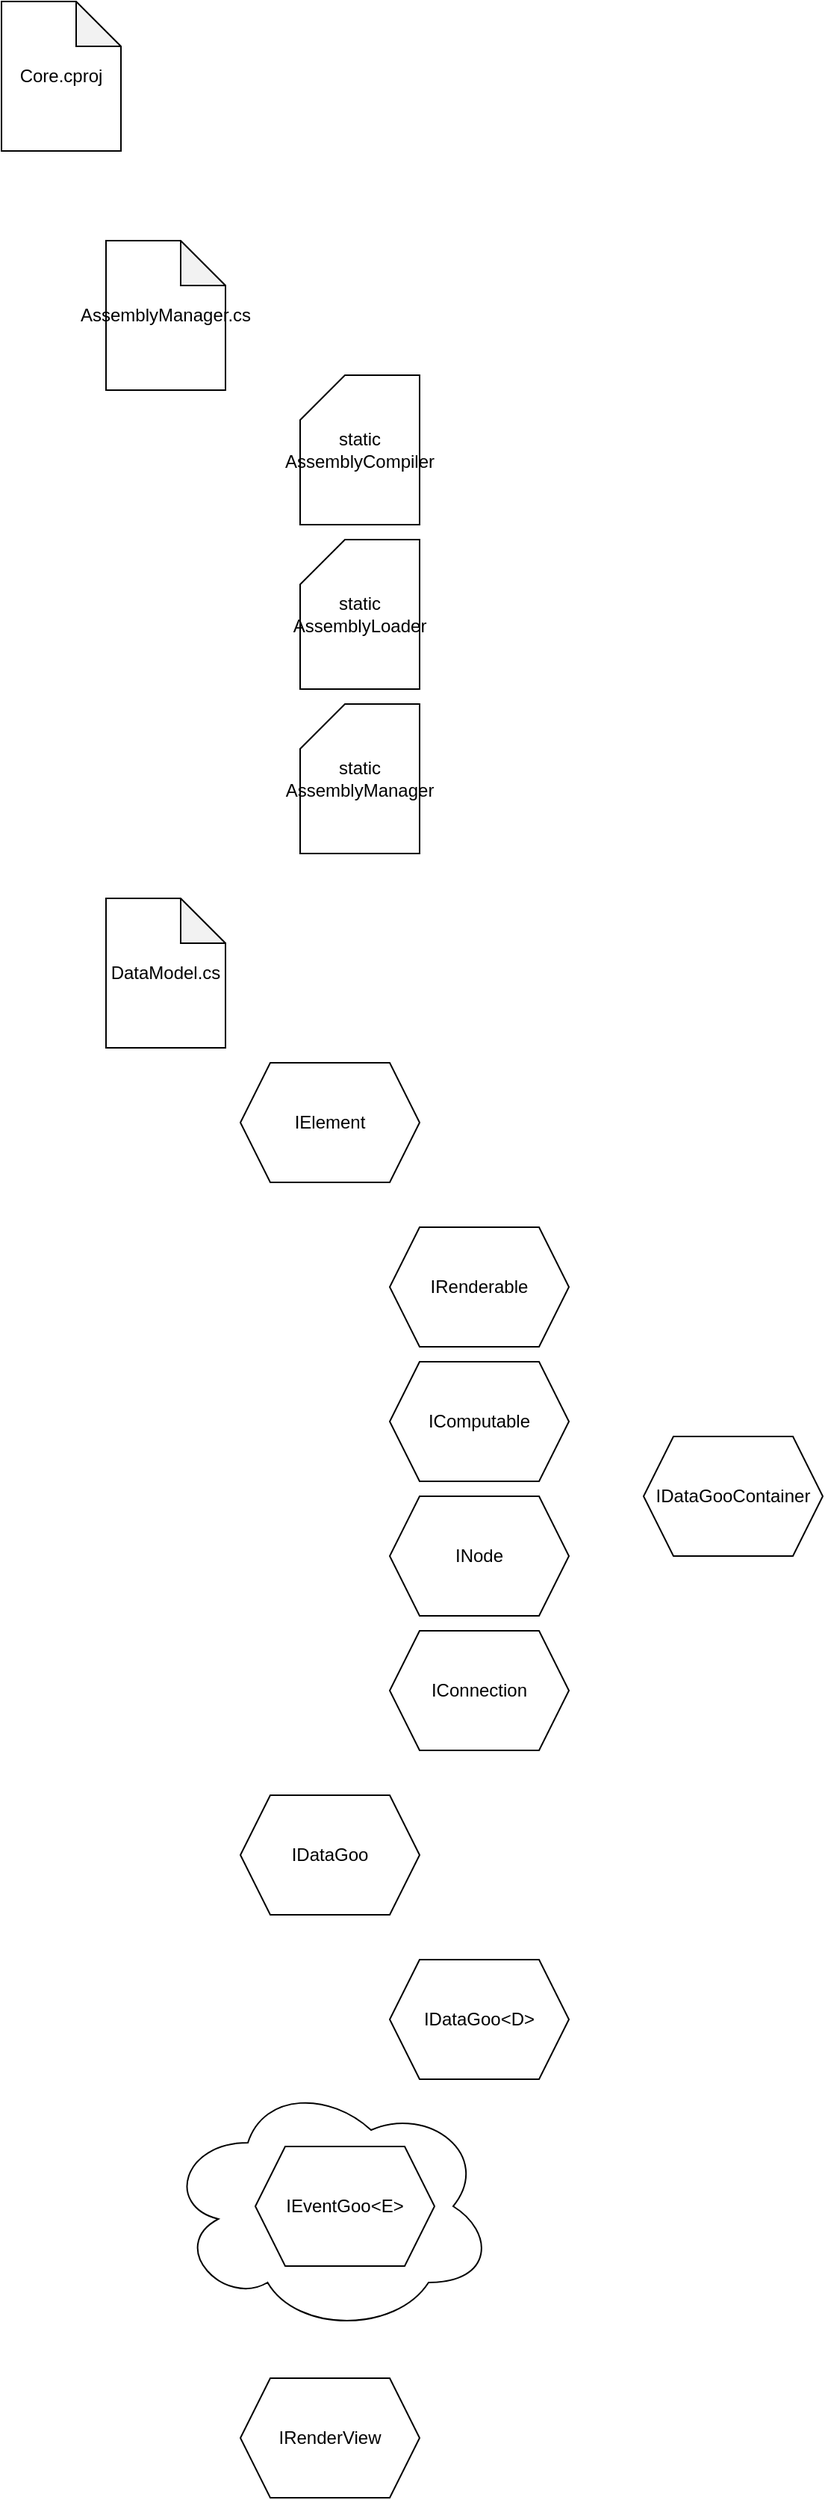 <mxfile version="19.0.3" type="device"><diagram id="HRTLKkEKYsPPyQFKrhjK" name="Page-1"><mxGraphModel dx="1185" dy="714" grid="1" gridSize="10" guides="1" tooltips="1" connect="1" arrows="1" fold="1" page="1" pageScale="1" pageWidth="1169" pageHeight="827" math="0" shadow="0"><root><mxCell id="0"/><mxCell id="1" parent="0"/><mxCell id="RwM80qTpx1cLdeIZW3P6-2" value="Core.cproj" style="shape=note;whiteSpace=wrap;html=1;backgroundOutline=1;darkOpacity=0.05;" parent="1" vertex="1"><mxGeometry x="20" y="10" width="80" height="100" as="geometry"/></mxCell><mxCell id="RwM80qTpx1cLdeIZW3P6-7" value="AssemblyManager.cs" style="shape=note;whiteSpace=wrap;html=1;backgroundOutline=1;darkOpacity=0.05;" parent="1" vertex="1"><mxGeometry x="90" y="170" width="80" height="100" as="geometry"/></mxCell><mxCell id="wfqKrXV0Ig0y--xKpxp8-1" value="static AssemblyCompiler" style="shape=card;whiteSpace=wrap;html=1;" vertex="1" parent="1"><mxGeometry x="220" y="260" width="80" height="100" as="geometry"/></mxCell><mxCell id="wfqKrXV0Ig0y--xKpxp8-2" value="static AssemblyLoader" style="shape=card;whiteSpace=wrap;html=1;" vertex="1" parent="1"><mxGeometry x="220" y="370" width="80" height="100" as="geometry"/></mxCell><mxCell id="wfqKrXV0Ig0y--xKpxp8-3" value="static AssemblyManager" style="shape=card;whiteSpace=wrap;html=1;" vertex="1" parent="1"><mxGeometry x="220" y="480" width="80" height="100" as="geometry"/></mxCell><mxCell id="wfqKrXV0Ig0y--xKpxp8-4" value="DataModel.cs" style="shape=note;whiteSpace=wrap;html=1;backgroundOutline=1;darkOpacity=0.05;" vertex="1" parent="1"><mxGeometry x="90" y="610" width="80" height="100" as="geometry"/></mxCell><mxCell id="wfqKrXV0Ig0y--xKpxp8-7" value="IElement" style="shape=hexagon;perimeter=hexagonPerimeter2;whiteSpace=wrap;html=1;fixedSize=1;" vertex="1" parent="1"><mxGeometry x="180" y="720" width="120" height="80" as="geometry"/></mxCell><mxCell id="wfqKrXV0Ig0y--xKpxp8-8" value="IRenderable" style="shape=hexagon;perimeter=hexagonPerimeter2;whiteSpace=wrap;html=1;fixedSize=1;" vertex="1" parent="1"><mxGeometry x="280" y="830" width="120" height="80" as="geometry"/></mxCell><mxCell id="wfqKrXV0Ig0y--xKpxp8-9" value="IComputable" style="shape=hexagon;perimeter=hexagonPerimeter2;whiteSpace=wrap;html=1;fixedSize=1;" vertex="1" parent="1"><mxGeometry x="280" y="920" width="120" height="80" as="geometry"/></mxCell><mxCell id="wfqKrXV0Ig0y--xKpxp8-10" value="INode" style="shape=hexagon;perimeter=hexagonPerimeter2;whiteSpace=wrap;html=1;fixedSize=1;" vertex="1" parent="1"><mxGeometry x="280" y="1010" width="120" height="80" as="geometry"/></mxCell><mxCell id="wfqKrXV0Ig0y--xKpxp8-11" value="IConnection" style="shape=hexagon;perimeter=hexagonPerimeter2;whiteSpace=wrap;html=1;fixedSize=1;" vertex="1" parent="1"><mxGeometry x="280" y="1100" width="120" height="80" as="geometry"/></mxCell><mxCell id="wfqKrXV0Ig0y--xKpxp8-12" value="IDataGooContainer" style="shape=hexagon;perimeter=hexagonPerimeter2;whiteSpace=wrap;html=1;fixedSize=1;" vertex="1" parent="1"><mxGeometry x="450" y="970" width="120" height="80" as="geometry"/></mxCell><mxCell id="wfqKrXV0Ig0y--xKpxp8-13" value="IDataGoo" style="shape=hexagon;perimeter=hexagonPerimeter2;whiteSpace=wrap;html=1;fixedSize=1;" vertex="1" parent="1"><mxGeometry x="180" y="1210" width="120" height="80" as="geometry"/></mxCell><mxCell id="wfqKrXV0Ig0y--xKpxp8-14" value="IDataGoo&amp;lt;D&amp;gt;" style="shape=hexagon;perimeter=hexagonPerimeter2;whiteSpace=wrap;html=1;fixedSize=1;" vertex="1" parent="1"><mxGeometry x="280" y="1320" width="120" height="80" as="geometry"/></mxCell><mxCell id="wfqKrXV0Ig0y--xKpxp8-15" value="IRenderView" style="shape=hexagon;perimeter=hexagonPerimeter2;whiteSpace=wrap;html=1;fixedSize=1;" vertex="1" parent="1"><mxGeometry x="180" y="1600" width="120" height="80" as="geometry"/></mxCell><mxCell id="wfqKrXV0Ig0y--xKpxp8-17" value="" style="ellipse;shape=cloud;whiteSpace=wrap;html=1;" vertex="1" parent="1"><mxGeometry x="130" y="1400" width="220" height="170" as="geometry"/></mxCell><mxCell id="wfqKrXV0Ig0y--xKpxp8-16" value="IEventGoo&amp;lt;E&amp;gt;" style="shape=hexagon;perimeter=hexagonPerimeter2;whiteSpace=wrap;html=1;fixedSize=1;" vertex="1" parent="1"><mxGeometry x="190" y="1445" width="120" height="80" as="geometry"/></mxCell></root></mxGraphModel></diagram></mxfile>
